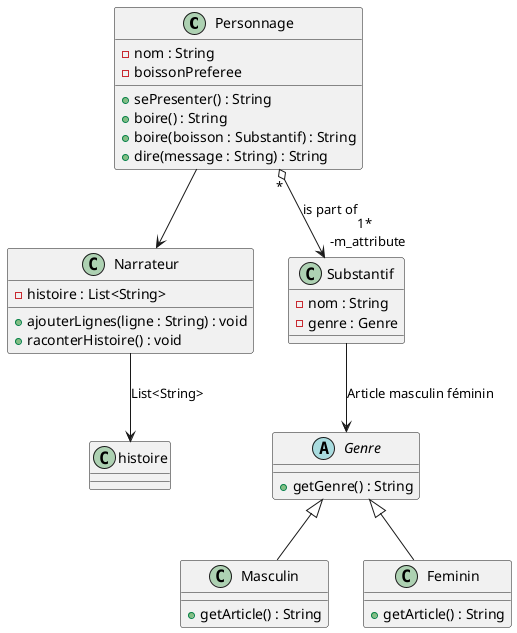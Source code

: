 @startuml

    class Personnage {
        - nom : String
        - boissonPreferee
        + sePresenter() : String
        + boire() : String
        + boire(boisson : Substantif) : String
        + dire(message : String) : String
    }

class Narrateur {
    - histoire : List<String>
    + ajouterLignes(ligne : String) : void
    + raconterHistoire() : void
}

class Substantif {
    - nom : String
    - genre : Genre
}

abstract class Genre {
    + getGenre() : String
}

class Masculin {
    + getArticle() : String
}

class Feminin {
    + getArticle() : String
}

Personnage "*" o--> "1* \n -m_attribute" Substantif : is part of
Personnage --> Narrateur
Narrateur --> "histoire" : List<String>
Substantif --> Genre : Article masculin féminin
Genre <|-- Masculin
Genre <|-- Feminin

@enduml
